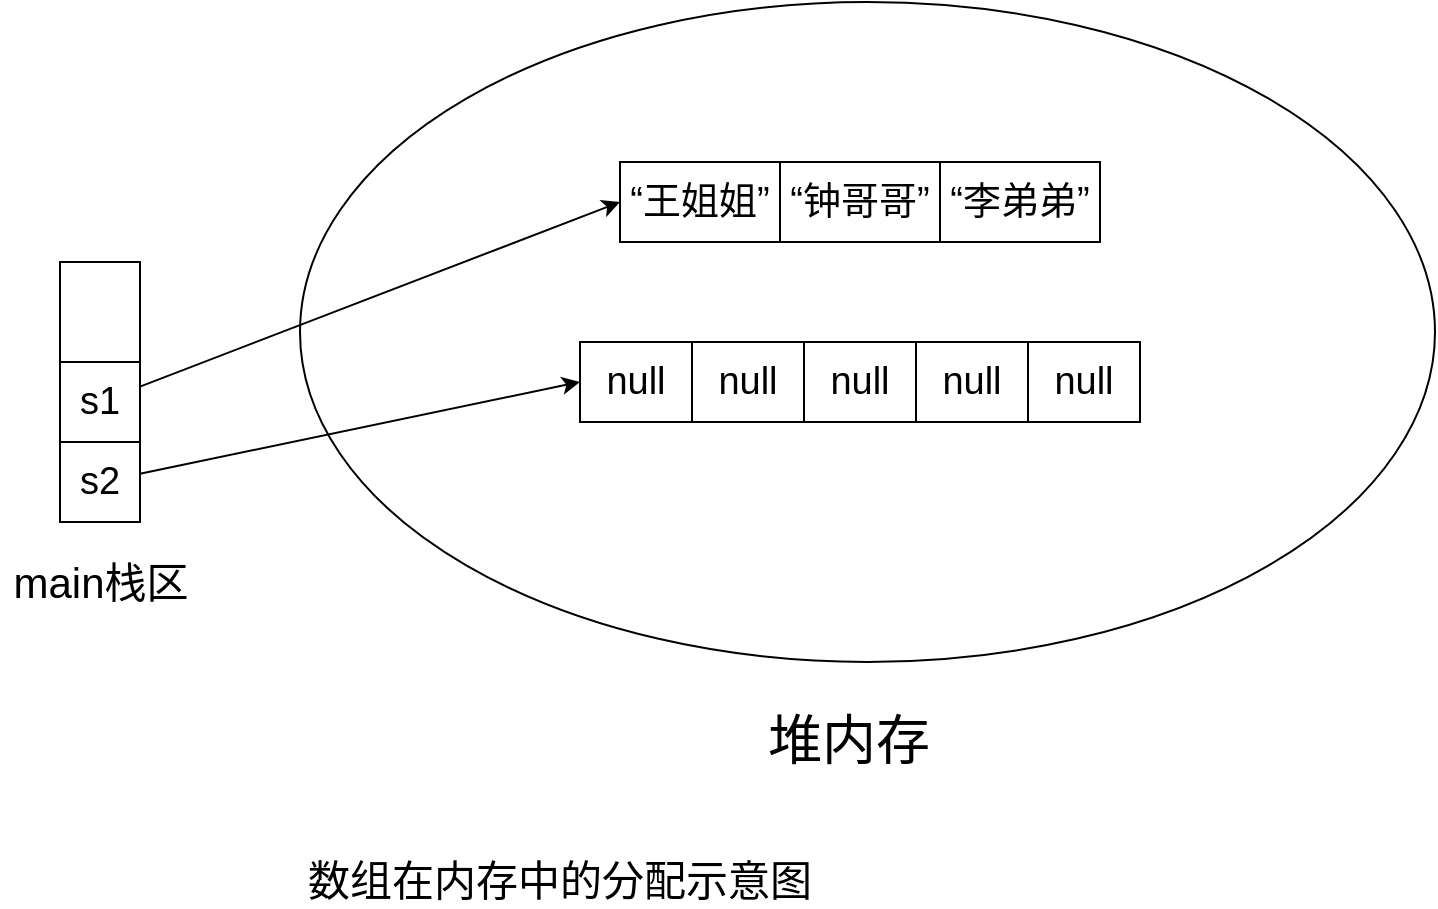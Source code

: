 <mxfile version="14.8.4" type="github">
  <diagram id="PDsKKz8PDmYTPi2qdEaa" name="第 1 页">
    <mxGraphModel dx="1038" dy="547" grid="1" gridSize="10" guides="1" tooltips="1" connect="1" arrows="1" fold="1" page="1" pageScale="1" pageWidth="827" pageHeight="1169" math="1" shadow="0">
      <root>
        <mxCell id="0" />
        <mxCell id="1" parent="0" />
        <mxCell id="v4QgFAhKE0kpH_zX-Cms-4" value="" style="rounded=0;whiteSpace=wrap;html=1;" vertex="1" parent="1">
          <mxGeometry x="70" y="220" width="40" height="130" as="geometry" />
        </mxCell>
        <mxCell id="v4QgFAhKE0kpH_zX-Cms-5" value="s1" style="rounded=0;whiteSpace=wrap;html=1;fontSize=19;" vertex="1" parent="1">
          <mxGeometry x="70" y="270" width="40" height="40" as="geometry" />
        </mxCell>
        <mxCell id="v4QgFAhKE0kpH_zX-Cms-6" value="s2" style="rounded=0;whiteSpace=wrap;html=1;fontSize=19;" vertex="1" parent="1">
          <mxGeometry x="70" y="310" width="40" height="40" as="geometry" />
        </mxCell>
        <mxCell id="v4QgFAhKE0kpH_zX-Cms-8" value="&lt;font style=&quot;font-size: 21px&quot;&gt;main栈区&lt;/font&gt;" style="text;html=1;align=center;verticalAlign=middle;resizable=0;points=[];autosize=1;strokeColor=none;" vertex="1" parent="1">
          <mxGeometry x="40" y="370" width="100" height="20" as="geometry" />
        </mxCell>
        <mxCell id="v4QgFAhKE0kpH_zX-Cms-9" value="" style="ellipse;whiteSpace=wrap;html=1;fontSize=19;" vertex="1" parent="1">
          <mxGeometry x="190" y="90" width="567.5" height="330" as="geometry" />
        </mxCell>
        <mxCell id="v4QgFAhKE0kpH_zX-Cms-14" value="" style="group" vertex="1" connectable="0" parent="1">
          <mxGeometry x="350" y="170" width="240" height="40" as="geometry" />
        </mxCell>
        <mxCell id="v4QgFAhKE0kpH_zX-Cms-10" value="" style="rounded=0;whiteSpace=wrap;html=1;fontSize=19;" vertex="1" parent="v4QgFAhKE0kpH_zX-Cms-14">
          <mxGeometry width="240" height="40" as="geometry" />
        </mxCell>
        <mxCell id="v4QgFAhKE0kpH_zX-Cms-11" value="“王姐姐”" style="rounded=0;whiteSpace=wrap;html=1;fontSize=19;" vertex="1" parent="v4QgFAhKE0kpH_zX-Cms-14">
          <mxGeometry width="80" height="40" as="geometry" />
        </mxCell>
        <mxCell id="v4QgFAhKE0kpH_zX-Cms-12" value="“钟哥哥”" style="rounded=0;whiteSpace=wrap;html=1;fontSize=19;" vertex="1" parent="v4QgFAhKE0kpH_zX-Cms-14">
          <mxGeometry x="80" width="80" height="40" as="geometry" />
        </mxCell>
        <mxCell id="v4QgFAhKE0kpH_zX-Cms-13" value="“李弟弟”" style="rounded=0;whiteSpace=wrap;html=1;fontSize=19;" vertex="1" parent="v4QgFAhKE0kpH_zX-Cms-14">
          <mxGeometry x="160" width="80" height="40" as="geometry" />
        </mxCell>
        <mxCell id="v4QgFAhKE0kpH_zX-Cms-22" value="" style="group" vertex="1" connectable="0" parent="1">
          <mxGeometry x="330" y="260" width="280" height="40" as="geometry" />
        </mxCell>
        <mxCell id="v4QgFAhKE0kpH_zX-Cms-16" value="" style="rounded=0;whiteSpace=wrap;html=1;fontSize=19;" vertex="1" parent="v4QgFAhKE0kpH_zX-Cms-22">
          <mxGeometry width="276" height="40" as="geometry" />
        </mxCell>
        <mxCell id="v4QgFAhKE0kpH_zX-Cms-17" value="null" style="rounded=0;whiteSpace=wrap;html=1;fontSize=19;" vertex="1" parent="v4QgFAhKE0kpH_zX-Cms-22">
          <mxGeometry width="56" height="40" as="geometry" />
        </mxCell>
        <mxCell id="v4QgFAhKE0kpH_zX-Cms-18" value="null" style="rounded=0;whiteSpace=wrap;html=1;fontSize=19;" vertex="1" parent="v4QgFAhKE0kpH_zX-Cms-22">
          <mxGeometry x="56" width="56" height="40" as="geometry" />
        </mxCell>
        <mxCell id="v4QgFAhKE0kpH_zX-Cms-19" value="null" style="rounded=0;whiteSpace=wrap;html=1;fontSize=19;" vertex="1" parent="v4QgFAhKE0kpH_zX-Cms-22">
          <mxGeometry x="112" width="56" height="40" as="geometry" />
        </mxCell>
        <mxCell id="v4QgFAhKE0kpH_zX-Cms-20" value="null" style="rounded=0;whiteSpace=wrap;html=1;fontSize=19;" vertex="1" parent="v4QgFAhKE0kpH_zX-Cms-22">
          <mxGeometry x="168" width="56" height="40" as="geometry" />
        </mxCell>
        <mxCell id="v4QgFAhKE0kpH_zX-Cms-21" value="null" style="rounded=0;whiteSpace=wrap;html=1;fontSize=19;" vertex="1" parent="v4QgFAhKE0kpH_zX-Cms-22">
          <mxGeometry x="224" width="56" height="40" as="geometry" />
        </mxCell>
        <mxCell id="v4QgFAhKE0kpH_zX-Cms-23" style="rounded=0;orthogonalLoop=1;jettySize=auto;html=1;entryX=0;entryY=0.5;entryDx=0;entryDy=0;fontSize=19;verticalAlign=middle;" edge="1" parent="1" source="v4QgFAhKE0kpH_zX-Cms-5" target="v4QgFAhKE0kpH_zX-Cms-11">
          <mxGeometry relative="1" as="geometry" />
        </mxCell>
        <mxCell id="v4QgFAhKE0kpH_zX-Cms-24" style="edgeStyle=none;rounded=0;orthogonalLoop=1;jettySize=auto;html=1;entryX=0;entryY=0.5;entryDx=0;entryDy=0;fontSize=19;verticalAlign=middle;" edge="1" parent="1" source="v4QgFAhKE0kpH_zX-Cms-6" target="v4QgFAhKE0kpH_zX-Cms-17">
          <mxGeometry relative="1" as="geometry" />
        </mxCell>
        <mxCell id="v4QgFAhKE0kpH_zX-Cms-25" value="&lt;span style=&quot;font-size: 27px;&quot;&gt;堆内存&lt;/span&gt;" style="text;html=1;align=center;verticalAlign=middle;resizable=0;points=[];autosize=1;strokeColor=none;fontSize=27;" vertex="1" parent="1">
          <mxGeometry x="414" y="440" width="100" height="40" as="geometry" />
        </mxCell>
        <mxCell id="v4QgFAhKE0kpH_zX-Cms-26" value="数组在内存中的分配示意图" style="text;html=1;strokeColor=none;fillColor=none;align=center;verticalAlign=middle;whiteSpace=wrap;rounded=0;fontSize=21;fontFamily=Times New Roman;" vertex="1" parent="1">
          <mxGeometry x="90" y="520" width="460" height="20" as="geometry" />
        </mxCell>
      </root>
    </mxGraphModel>
  </diagram>
</mxfile>
